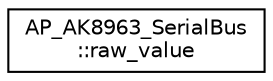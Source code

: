 digraph "Graphical Class Hierarchy"
{
 // INTERACTIVE_SVG=YES
  edge [fontname="Helvetica",fontsize="10",labelfontname="Helvetica",labelfontsize="10"];
  node [fontname="Helvetica",fontsize="10",shape=record];
  rankdir="LR";
  Node1 [label="AP_AK8963_SerialBus\l::raw_value",height=0.2,width=0.4,color="black", fillcolor="white", style="filled",URL="$structAP__AK8963__SerialBus_1_1raw__value.html"];
}

